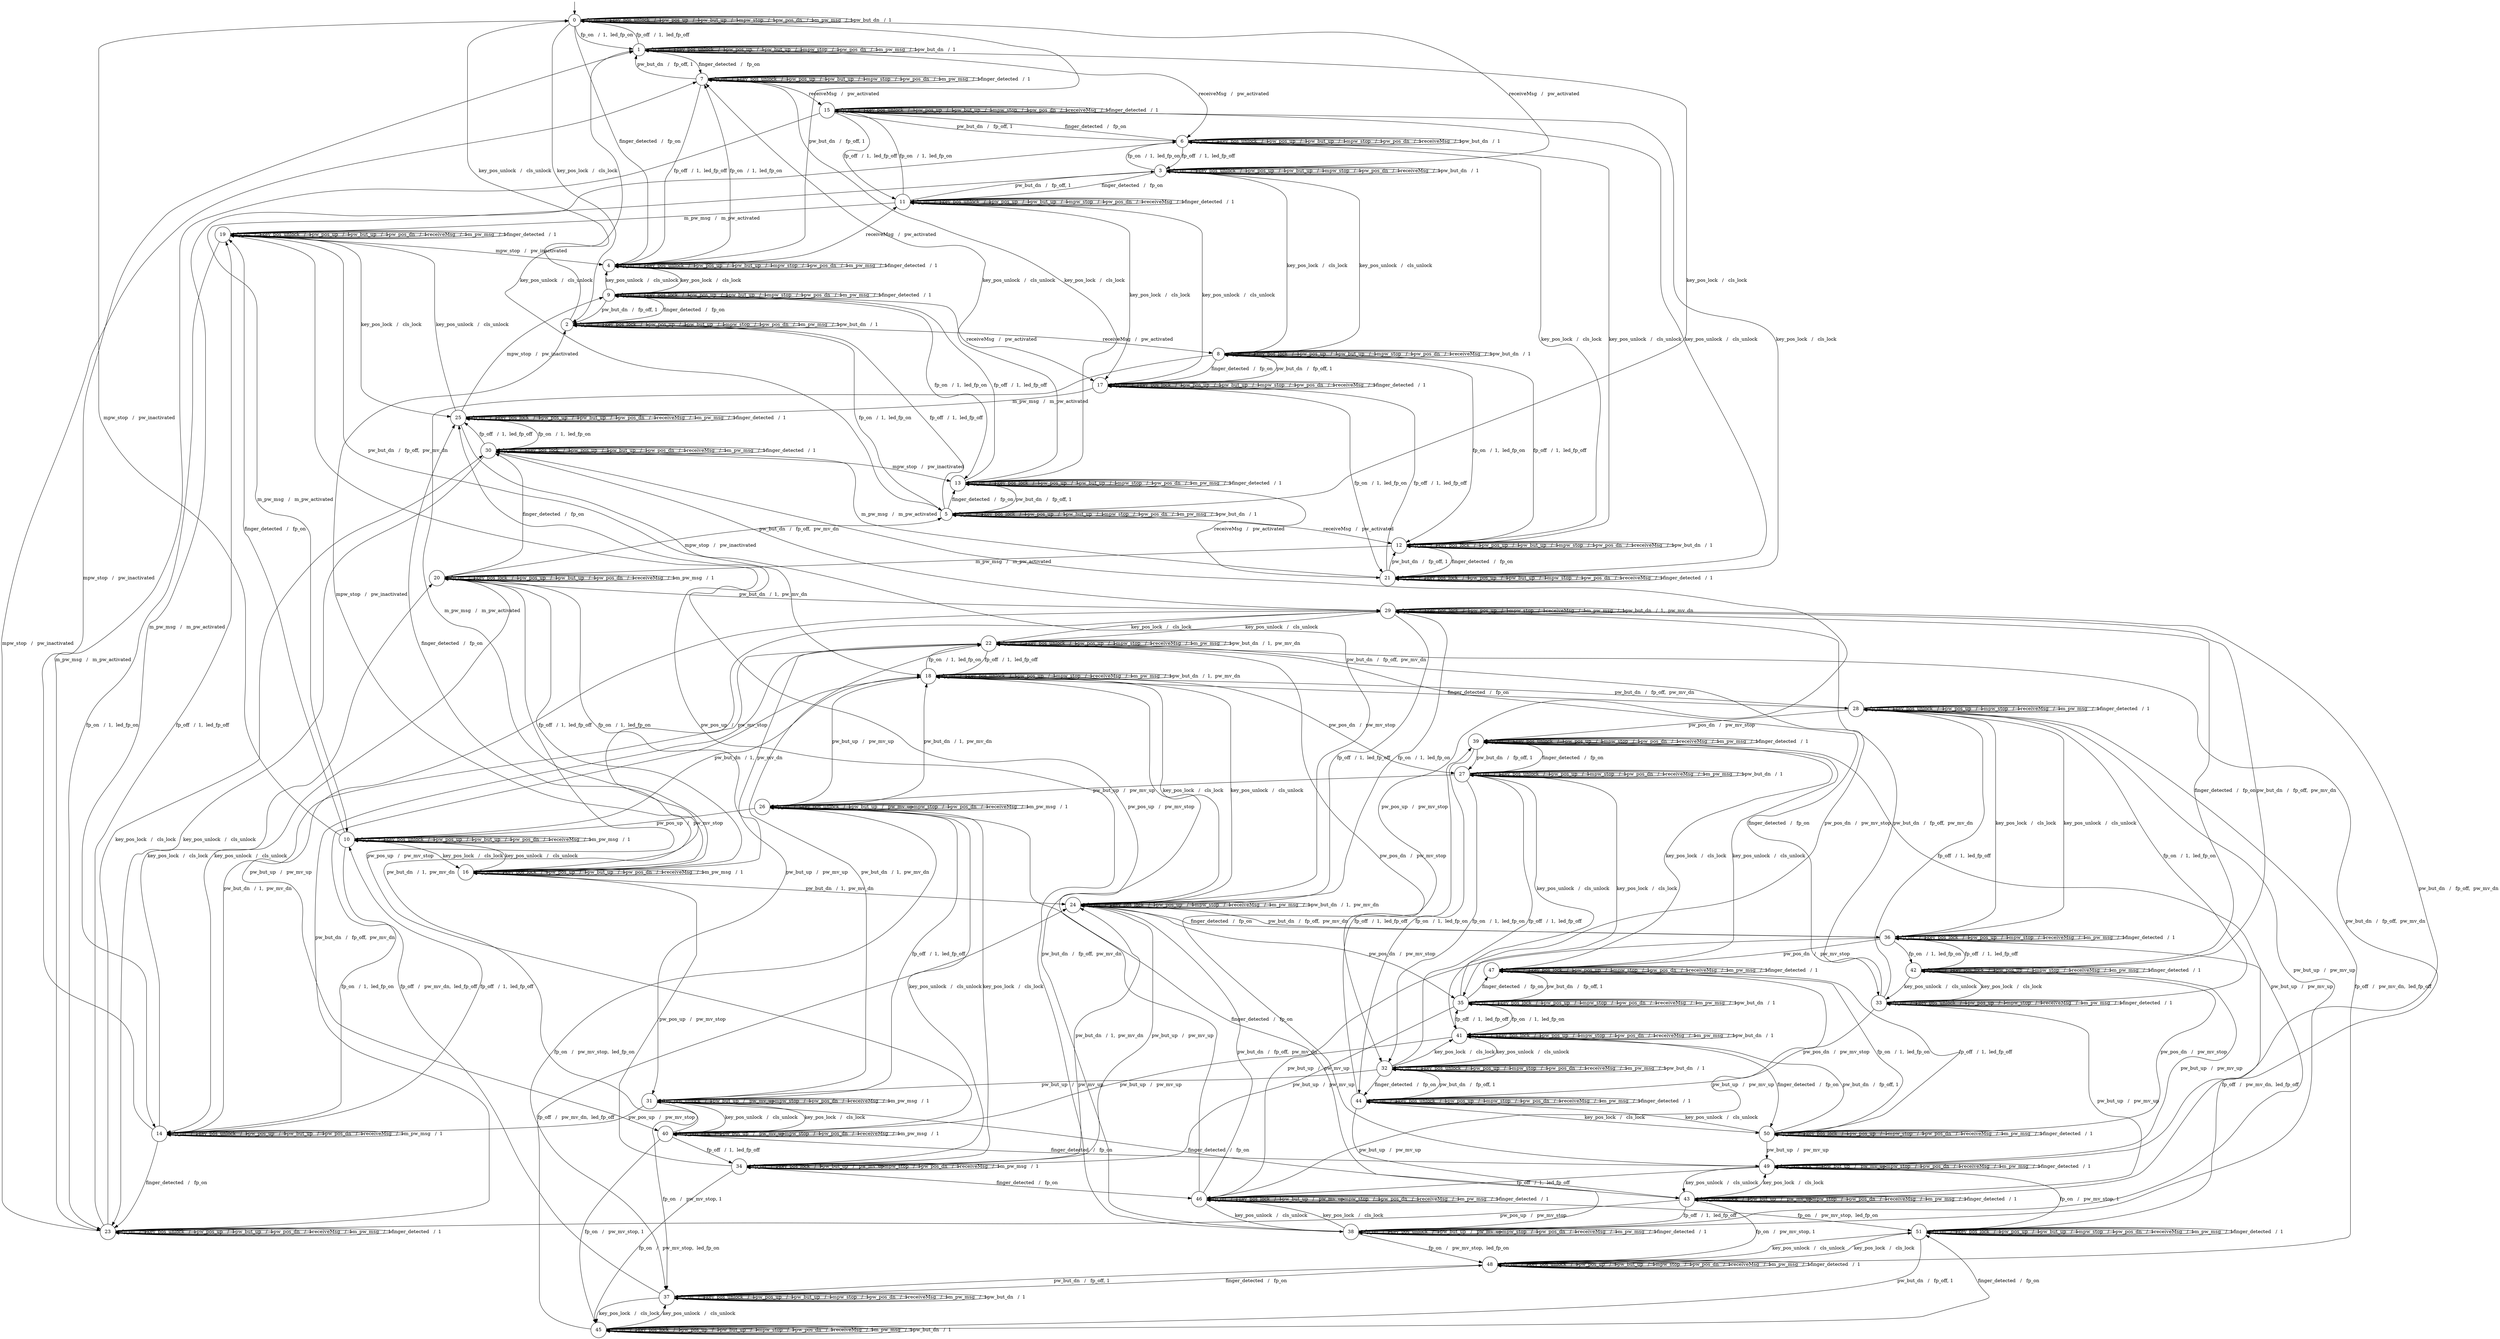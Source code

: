 digraph g {

	s0 [shape="circle" label="0"];
	s1 [shape="circle" label="1"];
	s2 [shape="circle" label="2"];
	s3 [shape="circle" label="3"];
	s4 [shape="circle" label="4"];
	s5 [shape="circle" label="5"];
	s6 [shape="circle" label="6"];
	s7 [shape="circle" label="7"];
	s8 [shape="circle" label="8"];
	s9 [shape="circle" label="9"];
	s10 [shape="circle" label="10"];
	s11 [shape="circle" label="11"];
	s12 [shape="circle" label="12"];
	s13 [shape="circle" label="13"];
	s14 [shape="circle" label="14"];
	s15 [shape="circle" label="15"];
	s16 [shape="circle" label="16"];
	s17 [shape="circle" label="17"];
	s18 [shape="circle" label="18"];
	s19 [shape="circle" label="19"];
	s20 [shape="circle" label="20"];
	s21 [shape="circle" label="21"];
	s22 [shape="circle" label="22"];
	s23 [shape="circle" label="23"];
	s24 [shape="circle" label="24"];
	s25 [shape="circle" label="25"];
	s26 [shape="circle" label="26"];
	s27 [shape="circle" label="27"];
	s28 [shape="circle" label="28"];
	s29 [shape="circle" label="29"];
	s30 [shape="circle" label="30"];
	s31 [shape="circle" label="31"];
	s32 [shape="circle" label="32"];
	s33 [shape="circle" label="33"];
	s34 [shape="circle" label="34"];
	s35 [shape="circle" label="35"];
	s36 [shape="circle" label="36"];
	s37 [shape="circle" label="37"];
	s38 [shape="circle" label="38"];
	s39 [shape="circle" label="39"];
	s40 [shape="circle" label="40"];
	s41 [shape="circle" label="41"];
	s42 [shape="circle" label="42"];
	s43 [shape="circle" label="43"];
	s44 [shape="circle" label="44"];
	s45 [shape="circle" label="45"];
	s46 [shape="circle" label="46"];
	s47 [shape="circle" label="47"];
	s48 [shape="circle" label="48"];
	s49 [shape="circle" label="49"];
	s50 [shape="circle" label="50"];
	s51 [shape="circle" label="51"];
	s0 -> s0 [label="fp_off   /  1"];
	s0 -> s1 [label="fp_on   /  1,  led_fp_on"];
	s0 -> s0 [label="key_pos_unlock   /  1"];
	s0 -> s2 [label="key_pos_lock   /   cls_lock"];
	s0 -> s0 [label="pw_pos_up   /  1"];
	s0 -> s0 [label="pw_but_up   /  1"];
	s0 -> s0 [label="mpw_stop   /  1"];
	s0 -> s0 [label="pw_pos_dn   /  1"];
	s0 -> s3 [label="receiveMsg   /   pw_activated"];
	s0 -> s0 [label="m_pw_msg   /  1"];
	s0 -> s0 [label="pw_but_dn   /  1"];
	s0 -> s4 [label="finger_detected   /   fp_on"];
	s1 -> s0 [label="fp_off   /  1,  led_fp_off"];
	s1 -> s1 [label="fp_on   /  1"];
	s1 -> s1 [label="key_pos_unlock   /  1"];
	s1 -> s5 [label="key_pos_lock   /   cls_lock"];
	s1 -> s1 [label="pw_pos_up   /  1"];
	s1 -> s1 [label="pw_but_up   /  1"];
	s1 -> s1 [label="mpw_stop   /  1"];
	s1 -> s1 [label="pw_pos_dn   /  1"];
	s1 -> s6 [label="receiveMsg   /   pw_activated"];
	s1 -> s1 [label="m_pw_msg   /  1"];
	s1 -> s1 [label="pw_but_dn   /  1"];
	s1 -> s7 [label="finger_detected   /   fp_on"];
	s2 -> s2 [label="fp_off   /  1"];
	s2 -> s5 [label="fp_on   /  1,  led_fp_on"];
	s2 -> s0 [label="key_pos_unlock   /   cls_unlock"];
	s2 -> s2 [label="key_pos_lock   /  1"];
	s2 -> s2 [label="pw_pos_up   /  1"];
	s2 -> s2 [label="pw_but_up   /  1"];
	s2 -> s2 [label="mpw_stop   /  1"];
	s2 -> s2 [label="pw_pos_dn   /  1"];
	s2 -> s8 [label="receiveMsg   /   pw_activated"];
	s2 -> s2 [label="m_pw_msg   /  1"];
	s2 -> s2 [label="pw_but_dn   /  1"];
	s2 -> s9 [label="finger_detected   /   fp_on"];
	s3 -> s3 [label="fp_off   /  1"];
	s3 -> s6 [label="fp_on   /  1,  led_fp_on"];
	s3 -> s3 [label="key_pos_unlock   /  1"];
	s3 -> s8 [label="key_pos_lock   /   cls_lock"];
	s3 -> s3 [label="pw_pos_up   /  1"];
	s3 -> s3 [label="pw_but_up   /  1"];
	s3 -> s3 [label="mpw_stop   /  1"];
	s3 -> s3 [label="pw_pos_dn   /  1"];
	s3 -> s3 [label="receiveMsg   /  1"];
	s3 -> s10 [label="m_pw_msg   /   m_pw_activated"];
	s3 -> s3 [label="pw_but_dn   /  1"];
	s3 -> s11 [label="finger_detected   /   fp_on"];
	s4 -> s4 [label="fp_off   /  1"];
	s4 -> s7 [label="fp_on   /  1,  led_fp_on"];
	s4 -> s4 [label="key_pos_unlock   /  1"];
	s4 -> s9 [label="key_pos_lock   /   cls_lock"];
	s4 -> s4 [label="pw_pos_up   /  1"];
	s4 -> s4 [label="pw_but_up   /  1"];
	s4 -> s4 [label="mpw_stop   /  1"];
	s4 -> s4 [label="pw_pos_dn   /  1"];
	s4 -> s11 [label="receiveMsg   /   pw_activated"];
	s4 -> s4 [label="m_pw_msg   /  1"];
	s4 -> s0 [label="pw_but_dn   /   fp_off, 1"];
	s4 -> s4 [label="finger_detected   /  1"];
	s5 -> s2 [label="fp_off   /  1,  led_fp_off"];
	s5 -> s5 [label="fp_on   /  1"];
	s5 -> s1 [label="key_pos_unlock   /   cls_unlock"];
	s5 -> s5 [label="key_pos_lock   /  1"];
	s5 -> s5 [label="pw_pos_up   /  1"];
	s5 -> s5 [label="pw_but_up   /  1"];
	s5 -> s5 [label="mpw_stop   /  1"];
	s5 -> s5 [label="pw_pos_dn   /  1"];
	s5 -> s12 [label="receiveMsg   /   pw_activated"];
	s5 -> s5 [label="m_pw_msg   /  1"];
	s5 -> s5 [label="pw_but_dn   /  1"];
	s5 -> s13 [label="finger_detected   /   fp_on"];
	s6 -> s3 [label="fp_off   /  1,  led_fp_off"];
	s6 -> s6 [label="fp_on   /  1"];
	s6 -> s6 [label="key_pos_unlock   /  1"];
	s6 -> s12 [label="key_pos_lock   /   cls_lock"];
	s6 -> s6 [label="pw_pos_up   /  1"];
	s6 -> s6 [label="pw_but_up   /  1"];
	s6 -> s6 [label="mpw_stop   /  1"];
	s6 -> s6 [label="pw_pos_dn   /  1"];
	s6 -> s6 [label="receiveMsg   /  1"];
	s6 -> s14 [label="m_pw_msg   /   m_pw_activated"];
	s6 -> s6 [label="pw_but_dn   /  1"];
	s6 -> s15 [label="finger_detected   /   fp_on"];
	s7 -> s4 [label="fp_off   /  1,  led_fp_off"];
	s7 -> s7 [label="fp_on   /  1"];
	s7 -> s7 [label="key_pos_unlock   /  1"];
	s7 -> s13 [label="key_pos_lock   /   cls_lock"];
	s7 -> s7 [label="pw_pos_up   /  1"];
	s7 -> s7 [label="pw_but_up   /  1"];
	s7 -> s7 [label="mpw_stop   /  1"];
	s7 -> s7 [label="pw_pos_dn   /  1"];
	s7 -> s15 [label="receiveMsg   /   pw_activated"];
	s7 -> s7 [label="m_pw_msg   /  1"];
	s7 -> s1 [label="pw_but_dn   /   fp_off, 1"];
	s7 -> s7 [label="finger_detected   /  1"];
	s8 -> s8 [label="fp_off   /  1"];
	s8 -> s12 [label="fp_on   /  1,  led_fp_on"];
	s8 -> s3 [label="key_pos_unlock   /   cls_unlock"];
	s8 -> s8 [label="key_pos_lock   /  1"];
	s8 -> s8 [label="pw_pos_up   /  1"];
	s8 -> s8 [label="pw_but_up   /  1"];
	s8 -> s8 [label="mpw_stop   /  1"];
	s8 -> s8 [label="pw_pos_dn   /  1"];
	s8 -> s8 [label="receiveMsg   /  1"];
	s8 -> s16 [label="m_pw_msg   /   m_pw_activated"];
	s8 -> s8 [label="pw_but_dn   /  1"];
	s8 -> s17 [label="finger_detected   /   fp_on"];
	s9 -> s9 [label="fp_off   /  1"];
	s9 -> s13 [label="fp_on   /  1,  led_fp_on"];
	s9 -> s4 [label="key_pos_unlock   /   cls_unlock"];
	s9 -> s9 [label="key_pos_lock   /  1"];
	s9 -> s9 [label="pw_pos_up   /  1"];
	s9 -> s9 [label="pw_but_up   /  1"];
	s9 -> s9 [label="mpw_stop   /  1"];
	s9 -> s9 [label="pw_pos_dn   /  1"];
	s9 -> s17 [label="receiveMsg   /   pw_activated"];
	s9 -> s9 [label="m_pw_msg   /  1"];
	s9 -> s2 [label="pw_but_dn   /   fp_off, 1"];
	s9 -> s9 [label="finger_detected   /  1"];
	s10 -> s10 [label="fp_off   /  1"];
	s10 -> s14 [label="fp_on   /  1,  led_fp_on"];
	s10 -> s10 [label="key_pos_unlock   /  1"];
	s10 -> s16 [label="key_pos_lock   /   cls_lock"];
	s10 -> s10 [label="pw_pos_up   /  1"];
	s10 -> s10 [label="pw_but_up   /  1"];
	s10 -> s0 [label="mpw_stop   /   pw_inactivated"];
	s10 -> s10 [label="pw_pos_dn   /  1"];
	s10 -> s10 [label="receiveMsg   /  1"];
	s10 -> s10 [label="m_pw_msg   /  1"];
	s10 -> s18 [label="pw_but_dn   /  1,  pw_mv_dn"];
	s10 -> s19 [label="finger_detected   /   fp_on"];
	s11 -> s11 [label="fp_off   /  1"];
	s11 -> s15 [label="fp_on   /  1,  led_fp_on"];
	s11 -> s11 [label="key_pos_unlock   /  1"];
	s11 -> s17 [label="key_pos_lock   /   cls_lock"];
	s11 -> s11 [label="pw_pos_up   /  1"];
	s11 -> s11 [label="pw_but_up   /  1"];
	s11 -> s11 [label="mpw_stop   /  1"];
	s11 -> s11 [label="pw_pos_dn   /  1"];
	s11 -> s11 [label="receiveMsg   /  1"];
	s11 -> s19 [label="m_pw_msg   /   m_pw_activated"];
	s11 -> s3 [label="pw_but_dn   /   fp_off, 1"];
	s11 -> s11 [label="finger_detected   /  1"];
	s12 -> s8 [label="fp_off   /  1,  led_fp_off"];
	s12 -> s12 [label="fp_on   /  1"];
	s12 -> s6 [label="key_pos_unlock   /   cls_unlock"];
	s12 -> s12 [label="key_pos_lock   /  1"];
	s12 -> s12 [label="pw_pos_up   /  1"];
	s12 -> s12 [label="pw_but_up   /  1"];
	s12 -> s12 [label="mpw_stop   /  1"];
	s12 -> s12 [label="pw_pos_dn   /  1"];
	s12 -> s12 [label="receiveMsg   /  1"];
	s12 -> s20 [label="m_pw_msg   /   m_pw_activated"];
	s12 -> s12 [label="pw_but_dn   /  1"];
	s12 -> s21 [label="finger_detected   /   fp_on"];
	s13 -> s9 [label="fp_off   /  1,  led_fp_off"];
	s13 -> s13 [label="fp_on   /  1"];
	s13 -> s7 [label="key_pos_unlock   /   cls_unlock"];
	s13 -> s13 [label="key_pos_lock   /  1"];
	s13 -> s13 [label="pw_pos_up   /  1"];
	s13 -> s13 [label="pw_but_up   /  1"];
	s13 -> s13 [label="mpw_stop   /  1"];
	s13 -> s13 [label="pw_pos_dn   /  1"];
	s13 -> s21 [label="receiveMsg   /   pw_activated"];
	s13 -> s13 [label="m_pw_msg   /  1"];
	s13 -> s5 [label="pw_but_dn   /   fp_off, 1"];
	s13 -> s13 [label="finger_detected   /  1"];
	s14 -> s10 [label="fp_off   /  1,  led_fp_off"];
	s14 -> s14 [label="fp_on   /  1"];
	s14 -> s14 [label="key_pos_unlock   /  1"];
	s14 -> s20 [label="key_pos_lock   /   cls_lock"];
	s14 -> s14 [label="pw_pos_up   /  1"];
	s14 -> s14 [label="pw_but_up   /  1"];
	s14 -> s1 [label="mpw_stop   /   pw_inactivated"];
	s14 -> s14 [label="pw_pos_dn   /  1"];
	s14 -> s14 [label="receiveMsg   /  1"];
	s14 -> s14 [label="m_pw_msg   /  1"];
	s14 -> s22 [label="pw_but_dn   /  1,  pw_mv_dn"];
	s14 -> s23 [label="finger_detected   /   fp_on"];
	s15 -> s11 [label="fp_off   /  1,  led_fp_off"];
	s15 -> s15 [label="fp_on   /  1"];
	s15 -> s15 [label="key_pos_unlock   /  1"];
	s15 -> s21 [label="key_pos_lock   /   cls_lock"];
	s15 -> s15 [label="pw_pos_up   /  1"];
	s15 -> s15 [label="pw_but_up   /  1"];
	s15 -> s15 [label="mpw_stop   /  1"];
	s15 -> s15 [label="pw_pos_dn   /  1"];
	s15 -> s15 [label="receiveMsg   /  1"];
	s15 -> s23 [label="m_pw_msg   /   m_pw_activated"];
	s15 -> s6 [label="pw_but_dn   /   fp_off, 1"];
	s15 -> s15 [label="finger_detected   /  1"];
	s16 -> s16 [label="fp_off   /  1"];
	s16 -> s20 [label="fp_on   /  1,  led_fp_on"];
	s16 -> s10 [label="key_pos_unlock   /   cls_unlock"];
	s16 -> s16 [label="key_pos_lock   /  1"];
	s16 -> s16 [label="pw_pos_up   /  1"];
	s16 -> s16 [label="pw_but_up   /  1"];
	s16 -> s2 [label="mpw_stop   /   pw_inactivated"];
	s16 -> s16 [label="pw_pos_dn   /  1"];
	s16 -> s16 [label="receiveMsg   /  1"];
	s16 -> s16 [label="m_pw_msg   /  1"];
	s16 -> s24 [label="pw_but_dn   /  1,  pw_mv_dn"];
	s16 -> s25 [label="finger_detected   /   fp_on"];
	s17 -> s17 [label="fp_off   /  1"];
	s17 -> s21 [label="fp_on   /  1,  led_fp_on"];
	s17 -> s11 [label="key_pos_unlock   /   cls_unlock"];
	s17 -> s17 [label="key_pos_lock   /  1"];
	s17 -> s17 [label="pw_pos_up   /  1"];
	s17 -> s17 [label="pw_but_up   /  1"];
	s17 -> s17 [label="mpw_stop   /  1"];
	s17 -> s17 [label="pw_pos_dn   /  1"];
	s17 -> s17 [label="receiveMsg   /  1"];
	s17 -> s25 [label="m_pw_msg   /   m_pw_activated"];
	s17 -> s8 [label="pw_but_dn   /   fp_off, 1"];
	s17 -> s17 [label="finger_detected   /  1"];
	s18 -> s18 [label="fp_off   /  1"];
	s18 -> s22 [label="fp_on   /  1,  led_fp_on"];
	s18 -> s18 [label="key_pos_unlock   /  1"];
	s18 -> s24 [label="key_pos_lock   /   cls_lock"];
	s18 -> s18 [label="pw_pos_up   /  1"];
	s18 -> s26 [label="pw_but_up   /   pw_mv_up"];
	s18 -> s18 [label="mpw_stop   /  1"];
	s18 -> s27 [label="pw_pos_dn   /   pw_mv_stop"];
	s18 -> s18 [label="receiveMsg   /  1"];
	s18 -> s18 [label="m_pw_msg   /  1"];
	s18 -> s18 [label="pw_but_dn   /  1,  pw_mv_dn"];
	s18 -> s28 [label="finger_detected   /   fp_on"];
	s19 -> s19 [label="fp_off   /  1"];
	s19 -> s23 [label="fp_on   /  1,  led_fp_on"];
	s19 -> s19 [label="key_pos_unlock   /  1"];
	s19 -> s25 [label="key_pos_lock   /   cls_lock"];
	s19 -> s19 [label="pw_pos_up   /  1"];
	s19 -> s19 [label="pw_but_up   /  1"];
	s19 -> s4 [label="mpw_stop   /   pw_inactivated"];
	s19 -> s19 [label="pw_pos_dn   /  1"];
	s19 -> s19 [label="receiveMsg   /  1"];
	s19 -> s19 [label="m_pw_msg   /  1"];
	s19 -> s18 [label="pw_but_dn   /   fp_off,  pw_mv_dn"];
	s19 -> s19 [label="finger_detected   /  1"];
	s20 -> s16 [label="fp_off   /  1,  led_fp_off"];
	s20 -> s20 [label="fp_on   /  1"];
	s20 -> s14 [label="key_pos_unlock   /   cls_unlock"];
	s20 -> s20 [label="key_pos_lock   /  1"];
	s20 -> s20 [label="pw_pos_up   /  1"];
	s20 -> s20 [label="pw_but_up   /  1"];
	s20 -> s5 [label="mpw_stop   /   pw_inactivated"];
	s20 -> s20 [label="pw_pos_dn   /  1"];
	s20 -> s20 [label="receiveMsg   /  1"];
	s20 -> s20 [label="m_pw_msg   /  1"];
	s20 -> s29 [label="pw_but_dn   /  1,  pw_mv_dn"];
	s20 -> s30 [label="finger_detected   /   fp_on"];
	s21 -> s17 [label="fp_off   /  1,  led_fp_off"];
	s21 -> s21 [label="fp_on   /  1"];
	s21 -> s15 [label="key_pos_unlock   /   cls_unlock"];
	s21 -> s21 [label="key_pos_lock   /  1"];
	s21 -> s21 [label="pw_pos_up   /  1"];
	s21 -> s21 [label="pw_but_up   /  1"];
	s21 -> s21 [label="mpw_stop   /  1"];
	s21 -> s21 [label="pw_pos_dn   /  1"];
	s21 -> s21 [label="receiveMsg   /  1"];
	s21 -> s30 [label="m_pw_msg   /   m_pw_activated"];
	s21 -> s12 [label="pw_but_dn   /   fp_off, 1"];
	s21 -> s21 [label="finger_detected   /  1"];
	s22 -> s18 [label="fp_off   /  1,  led_fp_off"];
	s22 -> s22 [label="fp_on   /  1"];
	s22 -> s22 [label="key_pos_unlock   /  1"];
	s22 -> s29 [label="key_pos_lock   /   cls_lock"];
	s22 -> s22 [label="pw_pos_up   /  1"];
	s22 -> s31 [label="pw_but_up   /   pw_mv_up"];
	s22 -> s22 [label="mpw_stop   /  1"];
	s22 -> s32 [label="pw_pos_dn   /   pw_mv_stop"];
	s22 -> s22 [label="receiveMsg   /  1"];
	s22 -> s22 [label="m_pw_msg   /  1"];
	s22 -> s22 [label="pw_but_dn   /  1,  pw_mv_dn"];
	s22 -> s33 [label="finger_detected   /   fp_on"];
	s23 -> s19 [label="fp_off   /  1,  led_fp_off"];
	s23 -> s23 [label="fp_on   /  1"];
	s23 -> s23 [label="key_pos_unlock   /  1"];
	s23 -> s30 [label="key_pos_lock   /   cls_lock"];
	s23 -> s23 [label="pw_pos_up   /  1"];
	s23 -> s23 [label="pw_but_up   /  1"];
	s23 -> s7 [label="mpw_stop   /   pw_inactivated"];
	s23 -> s23 [label="pw_pos_dn   /  1"];
	s23 -> s23 [label="receiveMsg   /  1"];
	s23 -> s23 [label="m_pw_msg   /  1"];
	s23 -> s22 [label="pw_but_dn   /   fp_off,  pw_mv_dn"];
	s23 -> s23 [label="finger_detected   /  1"];
	s24 -> s24 [label="fp_off   /  1"];
	s24 -> s29 [label="fp_on   /  1,  led_fp_on"];
	s24 -> s18 [label="key_pos_unlock   /   cls_unlock"];
	s24 -> s24 [label="key_pos_lock   /  1"];
	s24 -> s24 [label="pw_pos_up   /  1"];
	s24 -> s34 [label="pw_but_up   /   pw_mv_up"];
	s24 -> s24 [label="mpw_stop   /  1"];
	s24 -> s35 [label="pw_pos_dn   /   pw_mv_stop"];
	s24 -> s24 [label="receiveMsg   /  1"];
	s24 -> s24 [label="m_pw_msg   /  1"];
	s24 -> s24 [label="pw_but_dn   /  1,  pw_mv_dn"];
	s24 -> s36 [label="finger_detected   /   fp_on"];
	s25 -> s25 [label="fp_off   /  1"];
	s25 -> s30 [label="fp_on   /  1,  led_fp_on"];
	s25 -> s19 [label="key_pos_unlock   /   cls_unlock"];
	s25 -> s25 [label="key_pos_lock   /  1"];
	s25 -> s25 [label="pw_pos_up   /  1"];
	s25 -> s25 [label="pw_but_up   /  1"];
	s25 -> s9 [label="mpw_stop   /   pw_inactivated"];
	s25 -> s25 [label="pw_pos_dn   /  1"];
	s25 -> s25 [label="receiveMsg   /  1"];
	s25 -> s25 [label="m_pw_msg   /  1"];
	s25 -> s24 [label="pw_but_dn   /   fp_off,  pw_mv_dn"];
	s25 -> s25 [label="finger_detected   /  1"];
	s26 -> s26 [label="fp_off   /  1"];
	s26 -> s37 [label="fp_on   /   pw_mv_stop,  led_fp_on"];
	s26 -> s26 [label="key_pos_unlock   /  1"];
	s26 -> s34 [label="key_pos_lock   /   cls_lock"];
	s26 -> s10 [label="pw_pos_up   /   pw_mv_stop"];
	s26 -> s26 [label="pw_but_up   /   pw_mv_up"];
	s26 -> s26 [label="mpw_stop   /  1"];
	s26 -> s26 [label="pw_pos_dn   /  1"];
	s26 -> s26 [label="receiveMsg   /  1"];
	s26 -> s26 [label="m_pw_msg   /  1"];
	s26 -> s18 [label="pw_but_dn   /  1,  pw_mv_dn"];
	s26 -> s38 [label="finger_detected   /   fp_on"];
	s27 -> s27 [label="fp_off   /  1"];
	s27 -> s32 [label="fp_on   /  1,  led_fp_on"];
	s27 -> s27 [label="key_pos_unlock   /  1"];
	s27 -> s35 [label="key_pos_lock   /   cls_lock"];
	s27 -> s27 [label="pw_pos_up   /  1"];
	s27 -> s26 [label="pw_but_up   /   pw_mv_up"];
	s27 -> s27 [label="mpw_stop   /  1"];
	s27 -> s27 [label="pw_pos_dn   /  1"];
	s27 -> s27 [label="receiveMsg   /  1"];
	s27 -> s27 [label="m_pw_msg   /  1"];
	s27 -> s27 [label="pw_but_dn   /  1"];
	s27 -> s39 [label="finger_detected   /   fp_on"];
	s28 -> s28 [label="fp_off   /  1"];
	s28 -> s33 [label="fp_on   /  1,  led_fp_on"];
	s28 -> s28 [label="key_pos_unlock   /  1"];
	s28 -> s36 [label="key_pos_lock   /   cls_lock"];
	s28 -> s28 [label="pw_pos_up   /  1"];
	s28 -> s38 [label="pw_but_up   /   pw_mv_up"];
	s28 -> s28 [label="mpw_stop   /  1"];
	s28 -> s39 [label="pw_pos_dn   /   pw_mv_stop"];
	s28 -> s28 [label="receiveMsg   /  1"];
	s28 -> s28 [label="m_pw_msg   /  1"];
	s28 -> s18 [label="pw_but_dn   /   fp_off,  pw_mv_dn"];
	s28 -> s28 [label="finger_detected   /  1"];
	s29 -> s24 [label="fp_off   /  1,  led_fp_off"];
	s29 -> s29 [label="fp_on   /  1"];
	s29 -> s22 [label="key_pos_unlock   /   cls_unlock"];
	s29 -> s29 [label="key_pos_lock   /  1"];
	s29 -> s29 [label="pw_pos_up   /  1"];
	s29 -> s40 [label="pw_but_up   /   pw_mv_up"];
	s29 -> s29 [label="mpw_stop   /  1"];
	s29 -> s41 [label="pw_pos_dn   /   pw_mv_stop"];
	s29 -> s29 [label="receiveMsg   /  1"];
	s29 -> s29 [label="m_pw_msg   /  1"];
	s29 -> s29 [label="pw_but_dn   /  1,  pw_mv_dn"];
	s29 -> s42 [label="finger_detected   /   fp_on"];
	s30 -> s25 [label="fp_off   /  1,  led_fp_off"];
	s30 -> s30 [label="fp_on   /  1"];
	s30 -> s23 [label="key_pos_unlock   /   cls_unlock"];
	s30 -> s30 [label="key_pos_lock   /  1"];
	s30 -> s30 [label="pw_pos_up   /  1"];
	s30 -> s30 [label="pw_but_up   /  1"];
	s30 -> s13 [label="mpw_stop   /   pw_inactivated"];
	s30 -> s30 [label="pw_pos_dn   /  1"];
	s30 -> s30 [label="receiveMsg   /  1"];
	s30 -> s30 [label="m_pw_msg   /  1"];
	s30 -> s29 [label="pw_but_dn   /   fp_off,  pw_mv_dn"];
	s30 -> s30 [label="finger_detected   /  1"];
	s31 -> s26 [label="fp_off   /  1,  led_fp_off"];
	s31 -> s37 [label="fp_on   /   pw_mv_stop, 1"];
	s31 -> s31 [label="key_pos_unlock   /  1"];
	s31 -> s40 [label="key_pos_lock   /   cls_lock"];
	s31 -> s14 [label="pw_pos_up   /   pw_mv_stop"];
	s31 -> s31 [label="pw_but_up   /   pw_mv_up"];
	s31 -> s31 [label="mpw_stop   /  1"];
	s31 -> s31 [label="pw_pos_dn   /  1"];
	s31 -> s31 [label="receiveMsg   /  1"];
	s31 -> s31 [label="m_pw_msg   /  1"];
	s31 -> s22 [label="pw_but_dn   /  1,  pw_mv_dn"];
	s31 -> s43 [label="finger_detected   /   fp_on"];
	s32 -> s27 [label="fp_off   /  1,  led_fp_off"];
	s32 -> s32 [label="fp_on   /  1"];
	s32 -> s32 [label="key_pos_unlock   /  1"];
	s32 -> s41 [label="key_pos_lock   /   cls_lock"];
	s32 -> s32 [label="pw_pos_up   /  1"];
	s32 -> s31 [label="pw_but_up   /   pw_mv_up"];
	s32 -> s32 [label="mpw_stop   /  1"];
	s32 -> s32 [label="pw_pos_dn   /  1"];
	s32 -> s32 [label="receiveMsg   /  1"];
	s32 -> s32 [label="m_pw_msg   /  1"];
	s32 -> s32 [label="pw_but_dn   /  1"];
	s32 -> s44 [label="finger_detected   /   fp_on"];
	s33 -> s28 [label="fp_off   /  1,  led_fp_off"];
	s33 -> s33 [label="fp_on   /  1"];
	s33 -> s33 [label="key_pos_unlock   /  1"];
	s33 -> s42 [label="key_pos_lock   /   cls_lock"];
	s33 -> s33 [label="pw_pos_up   /  1"];
	s33 -> s43 [label="pw_but_up   /   pw_mv_up"];
	s33 -> s33 [label="mpw_stop   /  1"];
	s33 -> s44 [label="pw_pos_dn   /   pw_mv_stop"];
	s33 -> s33 [label="receiveMsg   /  1"];
	s33 -> s33 [label="m_pw_msg   /  1"];
	s33 -> s22 [label="pw_but_dn   /   fp_off,  pw_mv_dn"];
	s33 -> s33 [label="finger_detected   /  1"];
	s34 -> s34 [label="fp_off   /  1"];
	s34 -> s45 [label="fp_on   /   pw_mv_stop,  led_fp_on"];
	s34 -> s26 [label="key_pos_unlock   /   cls_unlock"];
	s34 -> s34 [label="key_pos_lock   /  1"];
	s34 -> s16 [label="pw_pos_up   /   pw_mv_stop"];
	s34 -> s34 [label="pw_but_up   /   pw_mv_up"];
	s34 -> s34 [label="mpw_stop   /  1"];
	s34 -> s34 [label="pw_pos_dn   /  1"];
	s34 -> s34 [label="receiveMsg   /  1"];
	s34 -> s34 [label="m_pw_msg   /  1"];
	s34 -> s24 [label="pw_but_dn   /  1,  pw_mv_dn"];
	s34 -> s46 [label="finger_detected   /   fp_on"];
	s35 -> s35 [label="fp_off   /  1"];
	s35 -> s41 [label="fp_on   /  1,  led_fp_on"];
	s35 -> s27 [label="key_pos_unlock   /   cls_unlock"];
	s35 -> s35 [label="key_pos_lock   /  1"];
	s35 -> s35 [label="pw_pos_up   /  1"];
	s35 -> s34 [label="pw_but_up   /   pw_mv_up"];
	s35 -> s35 [label="mpw_stop   /  1"];
	s35 -> s35 [label="pw_pos_dn   /  1"];
	s35 -> s35 [label="receiveMsg   /  1"];
	s35 -> s35 [label="m_pw_msg   /  1"];
	s35 -> s35 [label="pw_but_dn   /  1"];
	s35 -> s47 [label="finger_detected   /   fp_on"];
	s36 -> s36 [label="fp_off   /  1"];
	s36 -> s42 [label="fp_on   /  1,  led_fp_on"];
	s36 -> s28 [label="key_pos_unlock   /   cls_unlock"];
	s36 -> s36 [label="key_pos_lock   /  1"];
	s36 -> s36 [label="pw_pos_up   /  1"];
	s36 -> s46 [label="pw_but_up   /   pw_mv_up"];
	s36 -> s36 [label="mpw_stop   /  1"];
	s36 -> s47 [label="pw_pos_dn   /   pw_mv_stop"];
	s36 -> s36 [label="receiveMsg   /  1"];
	s36 -> s36 [label="m_pw_msg   /  1"];
	s36 -> s24 [label="pw_but_dn   /   fp_off,  pw_mv_dn"];
	s36 -> s36 [label="finger_detected   /  1"];
	s37 -> s18 [label="fp_off   /   pw_mv_dn,  led_fp_off"];
	s37 -> s37 [label="fp_on   /  1"];
	s37 -> s37 [label="key_pos_unlock   /  1"];
	s37 -> s45 [label="key_pos_lock   /   cls_lock"];
	s37 -> s37 [label="pw_pos_up   /  1"];
	s37 -> s37 [label="pw_but_up   /  1"];
	s37 -> s37 [label="mpw_stop   /  1"];
	s37 -> s37 [label="pw_pos_dn   /  1"];
	s37 -> s37 [label="receiveMsg   /  1"];
	s37 -> s37 [label="m_pw_msg   /  1"];
	s37 -> s37 [label="pw_but_dn   /  1"];
	s37 -> s48 [label="finger_detected   /   fp_on"];
	s38 -> s38 [label="fp_off   /  1"];
	s38 -> s48 [label="fp_on   /   pw_mv_stop,  led_fp_on"];
	s38 -> s38 [label="key_pos_unlock   /  1"];
	s38 -> s46 [label="key_pos_lock   /   cls_lock"];
	s38 -> s19 [label="pw_pos_up   /   pw_mv_stop"];
	s38 -> s38 [label="pw_but_up   /   pw_mv_up"];
	s38 -> s38 [label="mpw_stop   /  1"];
	s38 -> s38 [label="pw_pos_dn   /  1"];
	s38 -> s38 [label="receiveMsg   /  1"];
	s38 -> s38 [label="m_pw_msg   /  1"];
	s38 -> s18 [label="pw_but_dn   /   fp_off,  pw_mv_dn"];
	s38 -> s38 [label="finger_detected   /  1"];
	s39 -> s39 [label="fp_off   /  1"];
	s39 -> s44 [label="fp_on   /  1,  led_fp_on"];
	s39 -> s39 [label="key_pos_unlock   /  1"];
	s39 -> s47 [label="key_pos_lock   /   cls_lock"];
	s39 -> s39 [label="pw_pos_up   /  1"];
	s39 -> s38 [label="pw_but_up   /   pw_mv_up"];
	s39 -> s39 [label="mpw_stop   /  1"];
	s39 -> s39 [label="pw_pos_dn   /  1"];
	s39 -> s39 [label="receiveMsg   /  1"];
	s39 -> s39 [label="m_pw_msg   /  1"];
	s39 -> s27 [label="pw_but_dn   /   fp_off, 1"];
	s39 -> s39 [label="finger_detected   /  1"];
	s40 -> s34 [label="fp_off   /  1,  led_fp_off"];
	s40 -> s45 [label="fp_on   /   pw_mv_stop, 1"];
	s40 -> s31 [label="key_pos_unlock   /   cls_unlock"];
	s40 -> s40 [label="key_pos_lock   /  1"];
	s40 -> s20 [label="pw_pos_up   /   pw_mv_stop"];
	s40 -> s40 [label="pw_but_up   /   pw_mv_up"];
	s40 -> s40 [label="mpw_stop   /  1"];
	s40 -> s40 [label="pw_pos_dn   /  1"];
	s40 -> s40 [label="receiveMsg   /  1"];
	s40 -> s40 [label="m_pw_msg   /  1"];
	s40 -> s29 [label="pw_but_dn   /  1,  pw_mv_dn"];
	s40 -> s49 [label="finger_detected   /   fp_on"];
	s41 -> s35 [label="fp_off   /  1,  led_fp_off"];
	s41 -> s41 [label="fp_on   /  1"];
	s41 -> s32 [label="key_pos_unlock   /   cls_unlock"];
	s41 -> s41 [label="key_pos_lock   /  1"];
	s41 -> s41 [label="pw_pos_up   /  1"];
	s41 -> s40 [label="pw_but_up   /   pw_mv_up"];
	s41 -> s41 [label="mpw_stop   /  1"];
	s41 -> s41 [label="pw_pos_dn   /  1"];
	s41 -> s41 [label="receiveMsg   /  1"];
	s41 -> s41 [label="m_pw_msg   /  1"];
	s41 -> s41 [label="pw_but_dn   /  1"];
	s41 -> s50 [label="finger_detected   /   fp_on"];
	s42 -> s36 [label="fp_off   /  1,  led_fp_off"];
	s42 -> s42 [label="fp_on   /  1"];
	s42 -> s33 [label="key_pos_unlock   /   cls_unlock"];
	s42 -> s42 [label="key_pos_lock   /  1"];
	s42 -> s42 [label="pw_pos_up   /  1"];
	s42 -> s49 [label="pw_but_up   /   pw_mv_up"];
	s42 -> s42 [label="mpw_stop   /  1"];
	s42 -> s50 [label="pw_pos_dn   /   pw_mv_stop"];
	s42 -> s42 [label="receiveMsg   /  1"];
	s42 -> s42 [label="m_pw_msg   /  1"];
	s42 -> s29 [label="pw_but_dn   /   fp_off,  pw_mv_dn"];
	s42 -> s42 [label="finger_detected   /  1"];
	s43 -> s38 [label="fp_off   /  1,  led_fp_off"];
	s43 -> s48 [label="fp_on   /   pw_mv_stop, 1"];
	s43 -> s43 [label="key_pos_unlock   /  1"];
	s43 -> s49 [label="key_pos_lock   /   cls_lock"];
	s43 -> s23 [label="pw_pos_up   /   pw_mv_stop"];
	s43 -> s43 [label="pw_but_up   /   pw_mv_up"];
	s43 -> s43 [label="mpw_stop   /  1"];
	s43 -> s43 [label="pw_pos_dn   /  1"];
	s43 -> s43 [label="receiveMsg   /  1"];
	s43 -> s43 [label="m_pw_msg   /  1"];
	s43 -> s22 [label="pw_but_dn   /   fp_off,  pw_mv_dn"];
	s43 -> s43 [label="finger_detected   /  1"];
	s44 -> s39 [label="fp_off   /  1,  led_fp_off"];
	s44 -> s44 [label="fp_on   /  1"];
	s44 -> s44 [label="key_pos_unlock   /  1"];
	s44 -> s50 [label="key_pos_lock   /   cls_lock"];
	s44 -> s44 [label="pw_pos_up   /  1"];
	s44 -> s43 [label="pw_but_up   /   pw_mv_up"];
	s44 -> s44 [label="mpw_stop   /  1"];
	s44 -> s44 [label="pw_pos_dn   /  1"];
	s44 -> s44 [label="receiveMsg   /  1"];
	s44 -> s44 [label="m_pw_msg   /  1"];
	s44 -> s32 [label="pw_but_dn   /   fp_off, 1"];
	s44 -> s44 [label="finger_detected   /  1"];
	s45 -> s24 [label="fp_off   /   pw_mv_dn,  led_fp_off"];
	s45 -> s45 [label="fp_on   /  1"];
	s45 -> s37 [label="key_pos_unlock   /   cls_unlock"];
	s45 -> s45 [label="key_pos_lock   /  1"];
	s45 -> s45 [label="pw_pos_up   /  1"];
	s45 -> s45 [label="pw_but_up   /  1"];
	s45 -> s45 [label="mpw_stop   /  1"];
	s45 -> s45 [label="pw_pos_dn   /  1"];
	s45 -> s45 [label="receiveMsg   /  1"];
	s45 -> s45 [label="m_pw_msg   /  1"];
	s45 -> s45 [label="pw_but_dn   /  1"];
	s45 -> s51 [label="finger_detected   /   fp_on"];
	s46 -> s46 [label="fp_off   /  1"];
	s46 -> s51 [label="fp_on   /   pw_mv_stop,  led_fp_on"];
	s46 -> s38 [label="key_pos_unlock   /   cls_unlock"];
	s46 -> s46 [label="key_pos_lock   /  1"];
	s46 -> s25 [label="pw_pos_up   /   pw_mv_stop"];
	s46 -> s46 [label="pw_but_up   /   pw_mv_up"];
	s46 -> s46 [label="mpw_stop   /  1"];
	s46 -> s46 [label="pw_pos_dn   /  1"];
	s46 -> s46 [label="receiveMsg   /  1"];
	s46 -> s46 [label="m_pw_msg   /  1"];
	s46 -> s24 [label="pw_but_dn   /   fp_off,  pw_mv_dn"];
	s46 -> s46 [label="finger_detected   /  1"];
	s47 -> s47 [label="fp_off   /  1"];
	s47 -> s50 [label="fp_on   /  1,  led_fp_on"];
	s47 -> s39 [label="key_pos_unlock   /   cls_unlock"];
	s47 -> s47 [label="key_pos_lock   /  1"];
	s47 -> s47 [label="pw_pos_up   /  1"];
	s47 -> s46 [label="pw_but_up   /   pw_mv_up"];
	s47 -> s47 [label="mpw_stop   /  1"];
	s47 -> s47 [label="pw_pos_dn   /  1"];
	s47 -> s47 [label="receiveMsg   /  1"];
	s47 -> s47 [label="m_pw_msg   /  1"];
	s47 -> s35 [label="pw_but_dn   /   fp_off, 1"];
	s47 -> s47 [label="finger_detected   /  1"];
	s48 -> s28 [label="fp_off   /   pw_mv_dn,  led_fp_off"];
	s48 -> s48 [label="fp_on   /  1"];
	s48 -> s48 [label="key_pos_unlock   /  1"];
	s48 -> s51 [label="key_pos_lock   /   cls_lock"];
	s48 -> s48 [label="pw_pos_up   /  1"];
	s48 -> s48 [label="pw_but_up   /  1"];
	s48 -> s48 [label="mpw_stop   /  1"];
	s48 -> s48 [label="pw_pos_dn   /  1"];
	s48 -> s48 [label="receiveMsg   /  1"];
	s48 -> s48 [label="m_pw_msg   /  1"];
	s48 -> s37 [label="pw_but_dn   /   fp_off, 1"];
	s48 -> s48 [label="finger_detected   /  1"];
	s49 -> s46 [label="fp_off   /  1,  led_fp_off"];
	s49 -> s51 [label="fp_on   /   pw_mv_stop, 1"];
	s49 -> s43 [label="key_pos_unlock   /   cls_unlock"];
	s49 -> s49 [label="key_pos_lock   /  1"];
	s49 -> s30 [label="pw_pos_up   /   pw_mv_stop"];
	s49 -> s49 [label="pw_but_up   /   pw_mv_up"];
	s49 -> s49 [label="mpw_stop   /  1"];
	s49 -> s49 [label="pw_pos_dn   /  1"];
	s49 -> s49 [label="receiveMsg   /  1"];
	s49 -> s49 [label="m_pw_msg   /  1"];
	s49 -> s29 [label="pw_but_dn   /   fp_off,  pw_mv_dn"];
	s49 -> s49 [label="finger_detected   /  1"];
	s50 -> s47 [label="fp_off   /  1,  led_fp_off"];
	s50 -> s50 [label="fp_on   /  1"];
	s50 -> s44 [label="key_pos_unlock   /   cls_unlock"];
	s50 -> s50 [label="key_pos_lock   /  1"];
	s50 -> s50 [label="pw_pos_up   /  1"];
	s50 -> s49 [label="pw_but_up   /   pw_mv_up"];
	s50 -> s50 [label="mpw_stop   /  1"];
	s50 -> s50 [label="pw_pos_dn   /  1"];
	s50 -> s50 [label="receiveMsg   /  1"];
	s50 -> s50 [label="m_pw_msg   /  1"];
	s50 -> s41 [label="pw_but_dn   /   fp_off, 1"];
	s50 -> s50 [label="finger_detected   /  1"];
	s51 -> s36 [label="fp_off   /   pw_mv_dn,  led_fp_off"];
	s51 -> s51 [label="fp_on   /  1"];
	s51 -> s48 [label="key_pos_unlock   /   cls_unlock"];
	s51 -> s51 [label="key_pos_lock   /  1"];
	s51 -> s51 [label="pw_pos_up   /  1"];
	s51 -> s51 [label="pw_but_up   /  1"];
	s51 -> s51 [label="mpw_stop   /  1"];
	s51 -> s51 [label="pw_pos_dn   /  1"];
	s51 -> s51 [label="receiveMsg   /  1"];
	s51 -> s51 [label="m_pw_msg   /  1"];
	s51 -> s45 [label="pw_but_dn   /   fp_off, 1"];
	s51 -> s51 [label="finger_detected   /  1"];

__start0 [label="" shape="none" width="0" height="0"];
__start0 -> s0;

}
